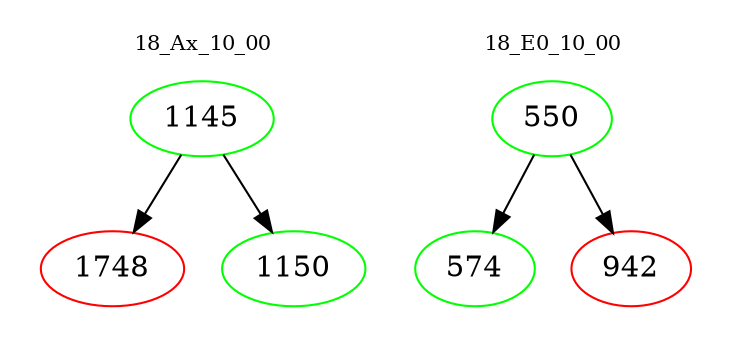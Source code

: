 digraph{
subgraph cluster_0 {
color = white
label = "18_Ax_10_00";
fontsize=10;
T0_1145 [label="1145", color="green"]
T0_1145 -> T0_1748 [color="black"]
T0_1748 [label="1748", color="red"]
T0_1145 -> T0_1150 [color="black"]
T0_1150 [label="1150", color="green"]
}
subgraph cluster_1 {
color = white
label = "18_E0_10_00";
fontsize=10;
T1_550 [label="550", color="green"]
T1_550 -> T1_574 [color="black"]
T1_574 [label="574", color="green"]
T1_550 -> T1_942 [color="black"]
T1_942 [label="942", color="red"]
}
}
